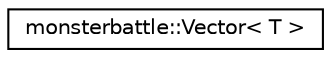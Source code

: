 digraph "Graphical Class Hierarchy"
{
  edge [fontname="Helvetica",fontsize="10",labelfontname="Helvetica",labelfontsize="10"];
  node [fontname="Helvetica",fontsize="10",shape=record];
  rankdir="LR";
  Node0 [label="monsterbattle::Vector\< T \>",height=0.2,width=0.4,color="black", fillcolor="white", style="filled",URL="$structmonsterbattle_1_1Vector.html"];
}
